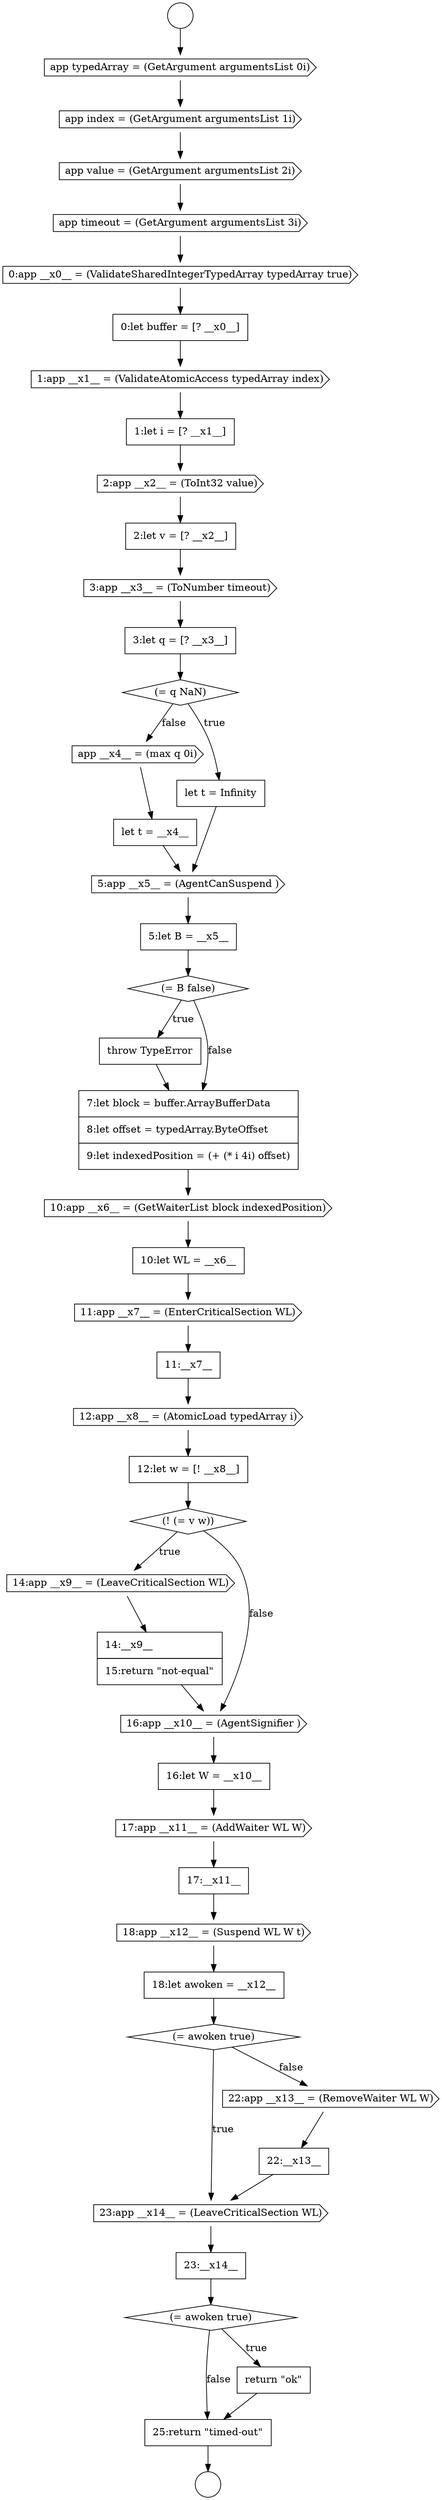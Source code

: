 digraph {
  node16982 [shape=none, margin=0, label=<<font color="black">
    <table border="0" cellborder="1" cellspacing="0" cellpadding="10">
      <tr><td align="left">1:let i = [? __x1__]</td></tr>
    </table>
  </font>> color="black" fillcolor="white" style=filled]
  node17004 [shape=none, margin=0, label=<<font color="black">
    <table border="0" cellborder="1" cellspacing="0" cellpadding="10">
      <tr><td align="left">14:__x9__</td></tr>
      <tr><td align="left">15:return &quot;not-equal&quot;</td></tr>
    </table>
  </font>> color="black" fillcolor="white" style=filled]
  node16989 [shape=cds, label=<<font color="black">app __x4__ = (max q 0i)</font>> color="black" fillcolor="white" style=filled]
  node16973 [shape=circle label=" " color="black" fillcolor="white" style=filled]
  node17010 [shape=none, margin=0, label=<<font color="black">
    <table border="0" cellborder="1" cellspacing="0" cellpadding="10">
      <tr><td align="left">18:let awoken = __x12__</td></tr>
    </table>
  </font>> color="black" fillcolor="white" style=filled]
  node17018 [shape=none, margin=0, label=<<font color="black">
    <table border="0" cellborder="1" cellspacing="0" cellpadding="10">
      <tr><td align="left">25:return &quot;timed-out&quot;</td></tr>
    </table>
  </font>> color="black" fillcolor="white" style=filled]
  node17006 [shape=none, margin=0, label=<<font color="black">
    <table border="0" cellborder="1" cellspacing="0" cellpadding="10">
      <tr><td align="left">16:let W = __x10__</td></tr>
    </table>
  </font>> color="black" fillcolor="white" style=filled]
  node16987 [shape=diamond, label=<<font color="black">(= q NaN)</font>> color="black" fillcolor="white" style=filled]
  node16975 [shape=cds, label=<<font color="black">app typedArray = (GetArgument argumentsList 0i)</font>> color="black" fillcolor="white" style=filled]
  node17003 [shape=cds, label=<<font color="black">14:app __x9__ = (LeaveCriticalSection WL)</font>> color="black" fillcolor="white" style=filled]
  node17014 [shape=cds, label=<<font color="black">23:app __x14__ = (LeaveCriticalSection WL)</font>> color="black" fillcolor="white" style=filled]
  node17011 [shape=diamond, label=<<font color="black">(= awoken true)</font>> color="black" fillcolor="white" style=filled]
  node16994 [shape=none, margin=0, label=<<font color="black">
    <table border="0" cellborder="1" cellspacing="0" cellpadding="10">
      <tr><td align="left">throw TypeError</td></tr>
    </table>
  </font>> color="black" fillcolor="white" style=filled]
  node16979 [shape=cds, label=<<font color="black">0:app __x0__ = (ValidateSharedIntegerTypedArray typedArray true)</font>> color="black" fillcolor="white" style=filled]
  node17017 [shape=none, margin=0, label=<<font color="black">
    <table border="0" cellborder="1" cellspacing="0" cellpadding="10">
      <tr><td align="left">return &quot;ok&quot;</td></tr>
    </table>
  </font>> color="black" fillcolor="white" style=filled]
  node16985 [shape=cds, label=<<font color="black">3:app __x3__ = (ToNumber timeout)</font>> color="black" fillcolor="white" style=filled]
  node16976 [shape=cds, label=<<font color="black">app index = (GetArgument argumentsList 1i)</font>> color="black" fillcolor="white" style=filled]
  node17008 [shape=none, margin=0, label=<<font color="black">
    <table border="0" cellborder="1" cellspacing="0" cellpadding="10">
      <tr><td align="left">17:__x11__</td></tr>
    </table>
  </font>> color="black" fillcolor="white" style=filled]
  node16978 [shape=cds, label=<<font color="black">app timeout = (GetArgument argumentsList 3i)</font>> color="black" fillcolor="white" style=filled]
  node17000 [shape=cds, label=<<font color="black">12:app __x8__ = (AtomicLoad typedArray i)</font>> color="black" fillcolor="white" style=filled]
  node17005 [shape=cds, label=<<font color="black">16:app __x10__ = (AgentSignifier )</font>> color="black" fillcolor="white" style=filled]
  node16981 [shape=cds, label=<<font color="black">1:app __x1__ = (ValidateAtomicAccess typedArray index)</font>> color="black" fillcolor="white" style=filled]
  node16986 [shape=none, margin=0, label=<<font color="black">
    <table border="0" cellborder="1" cellspacing="0" cellpadding="10">
      <tr><td align="left">3:let q = [? __x3__]</td></tr>
    </table>
  </font>> color="black" fillcolor="white" style=filled]
  node17001 [shape=none, margin=0, label=<<font color="black">
    <table border="0" cellborder="1" cellspacing="0" cellpadding="10">
      <tr><td align="left">12:let w = [! __x8__]</td></tr>
    </table>
  </font>> color="black" fillcolor="white" style=filled]
  node16996 [shape=cds, label=<<font color="black">10:app __x6__ = (GetWaiterList block indexedPosition)</font>> color="black" fillcolor="white" style=filled]
  node16997 [shape=none, margin=0, label=<<font color="black">
    <table border="0" cellborder="1" cellspacing="0" cellpadding="10">
      <tr><td align="left">10:let WL = __x6__</td></tr>
    </table>
  </font>> color="black" fillcolor="white" style=filled]
  node16990 [shape=none, margin=0, label=<<font color="black">
    <table border="0" cellborder="1" cellspacing="0" cellpadding="10">
      <tr><td align="left">let t = __x4__</td></tr>
    </table>
  </font>> color="black" fillcolor="white" style=filled]
  node17016 [shape=diamond, label=<<font color="black">(= awoken true)</font>> color="black" fillcolor="white" style=filled]
  node16977 [shape=cds, label=<<font color="black">app value = (GetArgument argumentsList 2i)</font>> color="black" fillcolor="white" style=filled]
  node17009 [shape=cds, label=<<font color="black">18:app __x12__ = (Suspend WL W t)</font>> color="black" fillcolor="white" style=filled]
  node16984 [shape=none, margin=0, label=<<font color="black">
    <table border="0" cellborder="1" cellspacing="0" cellpadding="10">
      <tr><td align="left">2:let v = [? __x2__]</td></tr>
    </table>
  </font>> color="black" fillcolor="white" style=filled]
  node16999 [shape=none, margin=0, label=<<font color="black">
    <table border="0" cellborder="1" cellspacing="0" cellpadding="10">
      <tr><td align="left">11:__x7__</td></tr>
    </table>
  </font>> color="black" fillcolor="white" style=filled]
  node16980 [shape=none, margin=0, label=<<font color="black">
    <table border="0" cellborder="1" cellspacing="0" cellpadding="10">
      <tr><td align="left">0:let buffer = [? __x0__]</td></tr>
    </table>
  </font>> color="black" fillcolor="white" style=filled]
  node16991 [shape=cds, label=<<font color="black">5:app __x5__ = (AgentCanSuspend )</font>> color="black" fillcolor="white" style=filled]
  node17012 [shape=cds, label=<<font color="black">22:app __x13__ = (RemoveWaiter WL W)</font>> color="black" fillcolor="white" style=filled]
  node16974 [shape=circle label=" " color="black" fillcolor="white" style=filled]
  node17013 [shape=none, margin=0, label=<<font color="black">
    <table border="0" cellborder="1" cellspacing="0" cellpadding="10">
      <tr><td align="left">22:__x13__</td></tr>
    </table>
  </font>> color="black" fillcolor="white" style=filled]
  node17002 [shape=diamond, label=<<font color="black">(! (= v w))</font>> color="black" fillcolor="white" style=filled]
  node16998 [shape=cds, label=<<font color="black">11:app __x7__ = (EnterCriticalSection WL)</font>> color="black" fillcolor="white" style=filled]
  node16988 [shape=none, margin=0, label=<<font color="black">
    <table border="0" cellborder="1" cellspacing="0" cellpadding="10">
      <tr><td align="left">let t = Infinity</td></tr>
    </table>
  </font>> color="black" fillcolor="white" style=filled]
  node16995 [shape=none, margin=0, label=<<font color="black">
    <table border="0" cellborder="1" cellspacing="0" cellpadding="10">
      <tr><td align="left">7:let block = buffer.ArrayBufferData</td></tr>
      <tr><td align="left">8:let offset = typedArray.ByteOffset</td></tr>
      <tr><td align="left">9:let indexedPosition = (+ (* i 4i) offset)</td></tr>
    </table>
  </font>> color="black" fillcolor="white" style=filled]
  node16983 [shape=cds, label=<<font color="black">2:app __x2__ = (ToInt32 value)</font>> color="black" fillcolor="white" style=filled]
  node16993 [shape=diamond, label=<<font color="black">(= B false)</font>> color="black" fillcolor="white" style=filled]
  node17015 [shape=none, margin=0, label=<<font color="black">
    <table border="0" cellborder="1" cellspacing="0" cellpadding="10">
      <tr><td align="left">23:__x14__</td></tr>
    </table>
  </font>> color="black" fillcolor="white" style=filled]
  node17007 [shape=cds, label=<<font color="black">17:app __x11__ = (AddWaiter WL W)</font>> color="black" fillcolor="white" style=filled]
  node16992 [shape=none, margin=0, label=<<font color="black">
    <table border="0" cellborder="1" cellspacing="0" cellpadding="10">
      <tr><td align="left">5:let B = __x5__</td></tr>
    </table>
  </font>> color="black" fillcolor="white" style=filled]
  node17017 -> node17018 [ color="black"]
  node17012 -> node17013 [ color="black"]
  node16976 -> node16977 [ color="black"]
  node16982 -> node16983 [ color="black"]
  node16988 -> node16991 [ color="black"]
  node17013 -> node17014 [ color="black"]
  node17015 -> node17016 [ color="black"]
  node16973 -> node16975 [ color="black"]
  node17016 -> node17017 [label=<<font color="black">true</font>> color="black"]
  node17016 -> node17018 [label=<<font color="black">false</font>> color="black"]
  node16985 -> node16986 [ color="black"]
  node17009 -> node17010 [ color="black"]
  node16983 -> node16984 [ color="black"]
  node17014 -> node17015 [ color="black"]
  node17006 -> node17007 [ color="black"]
  node16994 -> node16995 [ color="black"]
  node16995 -> node16996 [ color="black"]
  node17008 -> node17009 [ color="black"]
  node16987 -> node16988 [label=<<font color="black">true</font>> color="black"]
  node16987 -> node16989 [label=<<font color="black">false</font>> color="black"]
  node17011 -> node17014 [label=<<font color="black">true</font>> color="black"]
  node17011 -> node17012 [label=<<font color="black">false</font>> color="black"]
  node16980 -> node16981 [ color="black"]
  node16990 -> node16991 [ color="black"]
  node16993 -> node16994 [label=<<font color="black">true</font>> color="black"]
  node16993 -> node16995 [label=<<font color="black">false</font>> color="black"]
  node17000 -> node17001 [ color="black"]
  node17018 -> node16974 [ color="black"]
  node16978 -> node16979 [ color="black"]
  node16979 -> node16980 [ color="black"]
  node17002 -> node17003 [label=<<font color="black">true</font>> color="black"]
  node17002 -> node17005 [label=<<font color="black">false</font>> color="black"]
  node16984 -> node16985 [ color="black"]
  node17005 -> node17006 [ color="black"]
  node16989 -> node16990 [ color="black"]
  node16981 -> node16982 [ color="black"]
  node16986 -> node16987 [ color="black"]
  node16997 -> node16998 [ color="black"]
  node16996 -> node16997 [ color="black"]
  node17010 -> node17011 [ color="black"]
  node16992 -> node16993 [ color="black"]
  node16975 -> node16976 [ color="black"]
  node17001 -> node17002 [ color="black"]
  node16999 -> node17000 [ color="black"]
  node17007 -> node17008 [ color="black"]
  node16977 -> node16978 [ color="black"]
  node17004 -> node17005 [ color="black"]
  node17003 -> node17004 [ color="black"]
  node16998 -> node16999 [ color="black"]
  node16991 -> node16992 [ color="black"]
}
